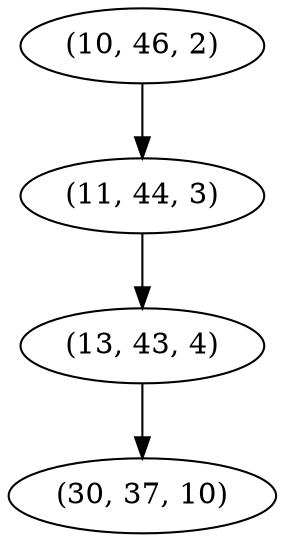 digraph tree {
    "(10, 46, 2)";
    "(11, 44, 3)";
    "(13, 43, 4)";
    "(30, 37, 10)";
    "(10, 46, 2)" -> "(11, 44, 3)";
    "(11, 44, 3)" -> "(13, 43, 4)";
    "(13, 43, 4)" -> "(30, 37, 10)";
}

